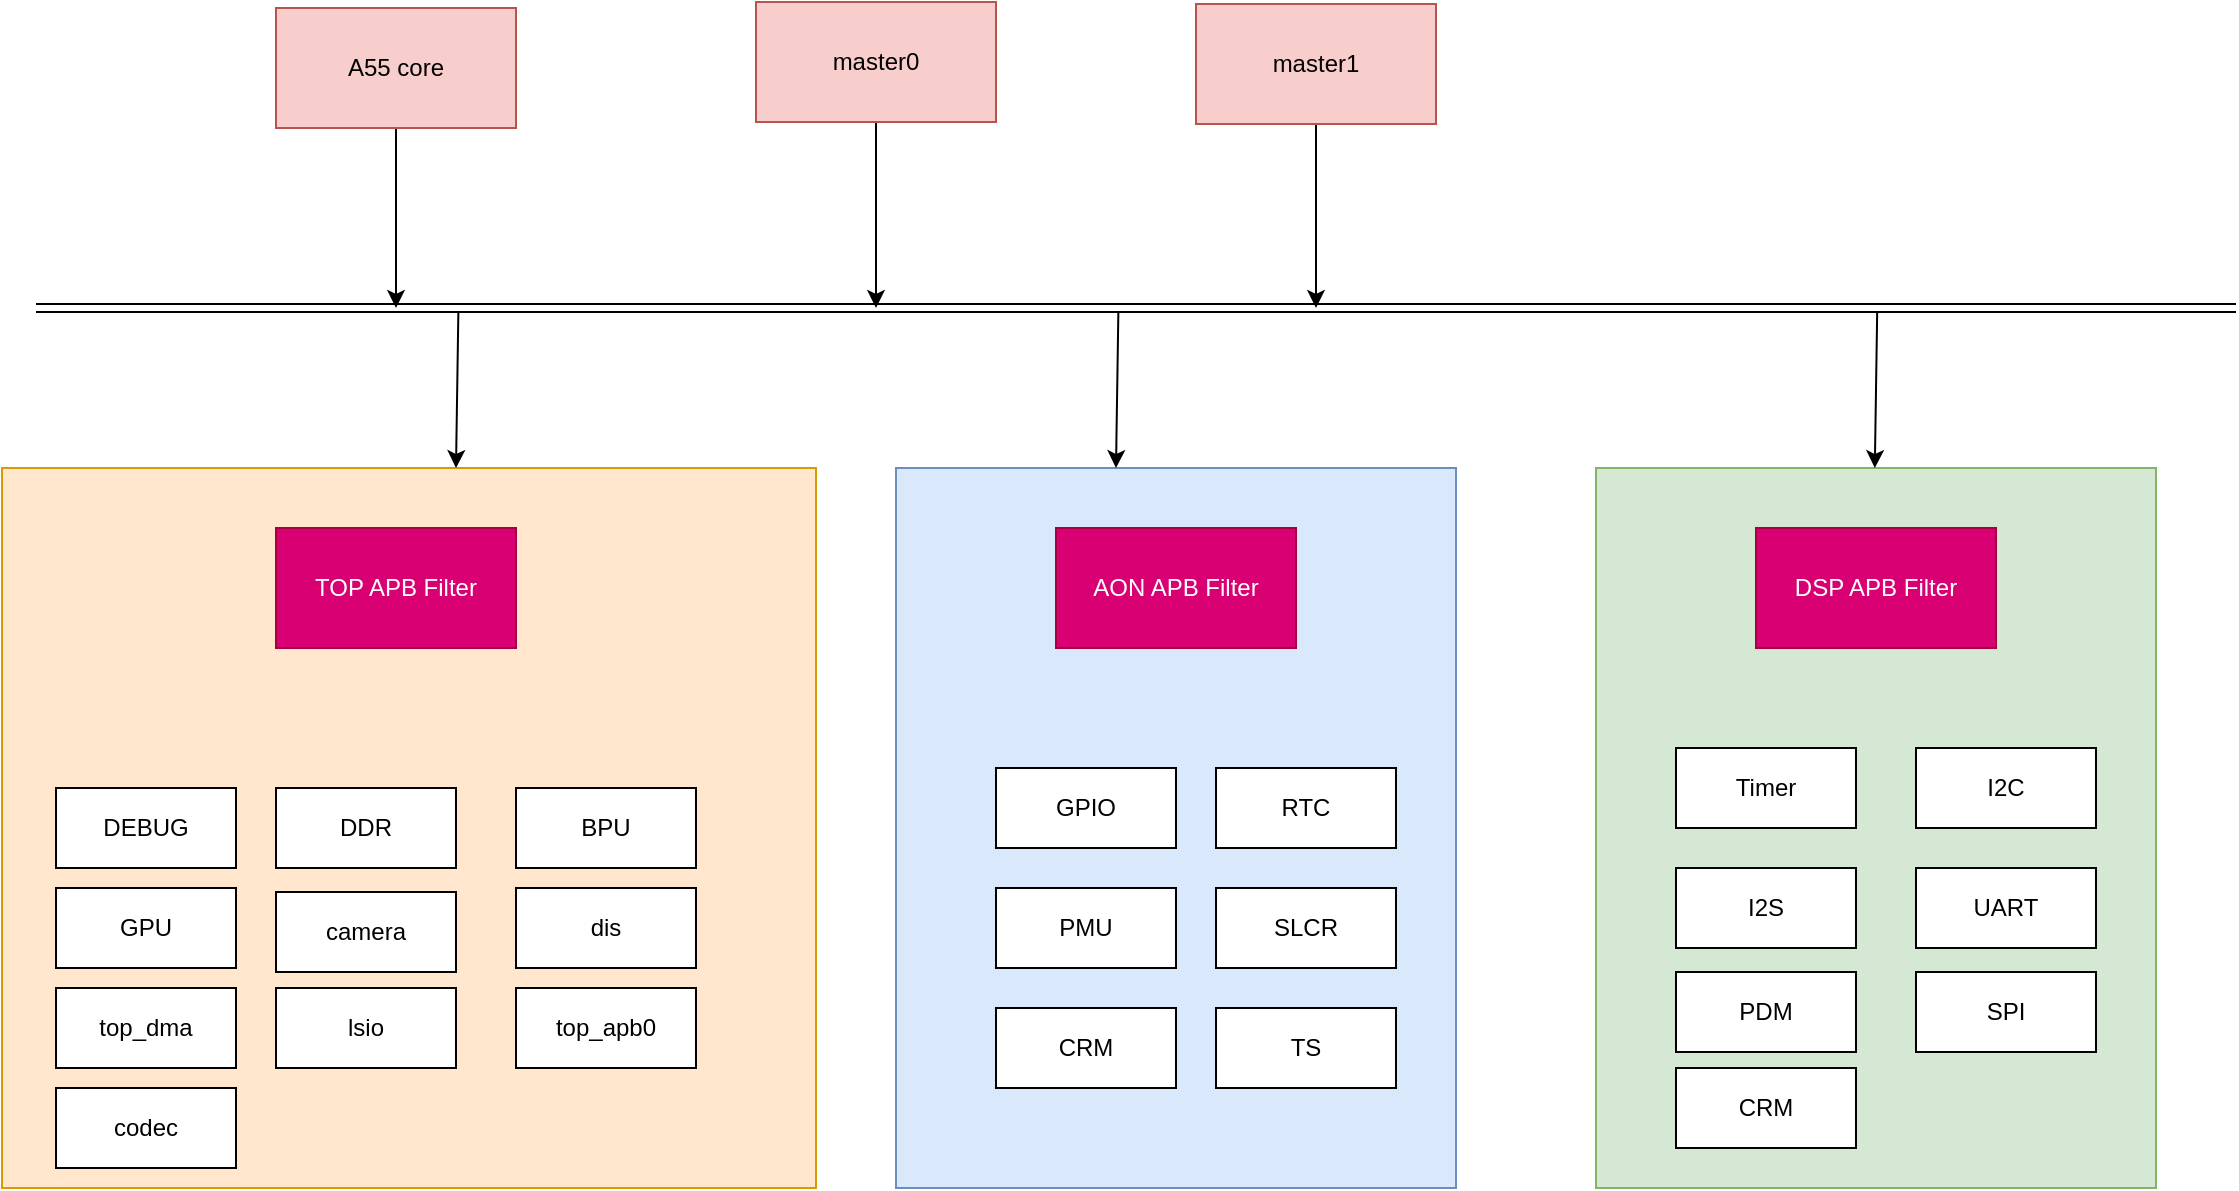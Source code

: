 <mxfile version="21.6.2" type="github" pages="2">
  <diagram name="apb_filter" id="58blpnWMgleNtSX3L4EL">
    <mxGraphModel dx="1362" dy="775" grid="1" gridSize="10" guides="1" tooltips="1" connect="1" arrows="1" fold="1" page="1" pageScale="1" pageWidth="850" pageHeight="1100" math="0" shadow="0">
      <root>
        <mxCell id="0" />
        <mxCell id="1" parent="0" />
        <mxCell id="4vxmDNCd7WYk_Zc6Y8F2-32" value="" style="rounded=0;whiteSpace=wrap;html=1;fillColor=#d5e8d4;strokeColor=#82b366;" vertex="1" parent="1">
          <mxGeometry x="840" y="360" width="280" height="360" as="geometry" />
        </mxCell>
        <mxCell id="4vxmDNCd7WYk_Zc6Y8F2-25" value="" style="rounded=0;whiteSpace=wrap;html=1;fillColor=#dae8fc;strokeColor=#6c8ebf;" vertex="1" parent="1">
          <mxGeometry x="490" y="360" width="280" height="360" as="geometry" />
        </mxCell>
        <mxCell id="4vxmDNCd7WYk_Zc6Y8F2-21" value="" style="rounded=0;whiteSpace=wrap;html=1;fillColor=#ffe6cc;strokeColor=#d79b00;" vertex="1" parent="1">
          <mxGeometry x="43" y="360" width="407" height="360" as="geometry" />
        </mxCell>
        <mxCell id="4vxmDNCd7WYk_Zc6Y8F2-20" style="edgeStyle=orthogonalEdgeStyle;rounded=0;orthogonalLoop=1;jettySize=auto;html=1;" edge="1" parent="1" source="4vxmDNCd7WYk_Zc6Y8F2-1">
          <mxGeometry relative="1" as="geometry">
            <mxPoint x="240" y="280" as="targetPoint" />
          </mxGeometry>
        </mxCell>
        <mxCell id="4vxmDNCd7WYk_Zc6Y8F2-1" value="A55 core" style="rounded=0;whiteSpace=wrap;html=1;fillColor=#f8cecc;strokeColor=#b85450;" vertex="1" parent="1">
          <mxGeometry x="180" y="130" width="120" height="60" as="geometry" />
        </mxCell>
        <mxCell id="4vxmDNCd7WYk_Zc6Y8F2-23" style="edgeStyle=orthogonalEdgeStyle;rounded=0;orthogonalLoop=1;jettySize=auto;html=1;" edge="1" parent="1" source="4vxmDNCd7WYk_Zc6Y8F2-2">
          <mxGeometry relative="1" as="geometry">
            <mxPoint x="480" y="280" as="targetPoint" />
          </mxGeometry>
        </mxCell>
        <mxCell id="4vxmDNCd7WYk_Zc6Y8F2-2" value="master0" style="rounded=0;whiteSpace=wrap;html=1;fillColor=#f8cecc;strokeColor=#b85450;" vertex="1" parent="1">
          <mxGeometry x="420" y="127" width="120" height="60" as="geometry" />
        </mxCell>
        <mxCell id="4vxmDNCd7WYk_Zc6Y8F2-24" style="edgeStyle=orthogonalEdgeStyle;rounded=0;orthogonalLoop=1;jettySize=auto;html=1;" edge="1" parent="1" source="4vxmDNCd7WYk_Zc6Y8F2-3">
          <mxGeometry relative="1" as="geometry">
            <mxPoint x="700" y="280" as="targetPoint" />
          </mxGeometry>
        </mxCell>
        <mxCell id="4vxmDNCd7WYk_Zc6Y8F2-3" value="master1" style="rounded=0;whiteSpace=wrap;html=1;fillColor=#f8cecc;strokeColor=#b85450;" vertex="1" parent="1">
          <mxGeometry x="640" y="128" width="120" height="60" as="geometry" />
        </mxCell>
        <mxCell id="4vxmDNCd7WYk_Zc6Y8F2-4" value="TOP APB Filter" style="rounded=0;whiteSpace=wrap;html=1;fillColor=#d80073;fontColor=#ffffff;strokeColor=#A50040;" vertex="1" parent="1">
          <mxGeometry x="180" y="390" width="120" height="60" as="geometry" />
        </mxCell>
        <mxCell id="4vxmDNCd7WYk_Zc6Y8F2-5" value="AON APB Filter" style="rounded=0;whiteSpace=wrap;html=1;fillColor=#d80073;fontColor=#ffffff;strokeColor=#A50040;" vertex="1" parent="1">
          <mxGeometry x="570" y="390" width="120" height="60" as="geometry" />
        </mxCell>
        <mxCell id="4vxmDNCd7WYk_Zc6Y8F2-6" value="DSP APB Filter" style="rounded=0;whiteSpace=wrap;html=1;fillColor=#d80073;fontColor=#ffffff;strokeColor=#A50040;" vertex="1" parent="1">
          <mxGeometry x="920" y="390" width="120" height="60" as="geometry" />
        </mxCell>
        <mxCell id="4vxmDNCd7WYk_Zc6Y8F2-7" value="DEBUG" style="rounded=0;whiteSpace=wrap;html=1;" vertex="1" parent="1">
          <mxGeometry x="70" y="520" width="90" height="40" as="geometry" />
        </mxCell>
        <mxCell id="4vxmDNCd7WYk_Zc6Y8F2-8" value="DDR" style="rounded=0;whiteSpace=wrap;html=1;" vertex="1" parent="1">
          <mxGeometry x="180" y="520" width="90" height="40" as="geometry" />
        </mxCell>
        <mxCell id="4vxmDNCd7WYk_Zc6Y8F2-10" value="BPU" style="rounded=0;whiteSpace=wrap;html=1;" vertex="1" parent="1">
          <mxGeometry x="300" y="520" width="90" height="40" as="geometry" />
        </mxCell>
        <mxCell id="4vxmDNCd7WYk_Zc6Y8F2-11" value="codec" style="rounded=0;whiteSpace=wrap;html=1;" vertex="1" parent="1">
          <mxGeometry x="70" y="670" width="90" height="40" as="geometry" />
        </mxCell>
        <mxCell id="4vxmDNCd7WYk_Zc6Y8F2-12" value="GPU" style="rounded=0;whiteSpace=wrap;html=1;" vertex="1" parent="1">
          <mxGeometry x="70" y="570" width="90" height="40" as="geometry" />
        </mxCell>
        <mxCell id="4vxmDNCd7WYk_Zc6Y8F2-13" value="camera" style="rounded=0;whiteSpace=wrap;html=1;" vertex="1" parent="1">
          <mxGeometry x="180" y="572" width="90" height="40" as="geometry" />
        </mxCell>
        <mxCell id="4vxmDNCd7WYk_Zc6Y8F2-15" value="dis" style="rounded=0;whiteSpace=wrap;html=1;" vertex="1" parent="1">
          <mxGeometry x="300" y="570" width="90" height="40" as="geometry" />
        </mxCell>
        <mxCell id="4vxmDNCd7WYk_Zc6Y8F2-16" value="top_apb0" style="rounded=0;whiteSpace=wrap;html=1;" vertex="1" parent="1">
          <mxGeometry x="300" y="620" width="90" height="40" as="geometry" />
        </mxCell>
        <mxCell id="4vxmDNCd7WYk_Zc6Y8F2-17" value="top_dma" style="rounded=0;whiteSpace=wrap;html=1;" vertex="1" parent="1">
          <mxGeometry x="70" y="620" width="90" height="40" as="geometry" />
        </mxCell>
        <mxCell id="4vxmDNCd7WYk_Zc6Y8F2-18" value="lsio" style="rounded=0;whiteSpace=wrap;html=1;" vertex="1" parent="1">
          <mxGeometry x="180" y="620" width="90" height="40" as="geometry" />
        </mxCell>
        <mxCell id="4vxmDNCd7WYk_Zc6Y8F2-19" value="" style="shape=link;html=1;rounded=0;" edge="1" parent="1">
          <mxGeometry width="100" relative="1" as="geometry">
            <mxPoint x="60" y="280" as="sourcePoint" />
            <mxPoint x="1160" y="280" as="targetPoint" />
          </mxGeometry>
        </mxCell>
        <mxCell id="4vxmDNCd7WYk_Zc6Y8F2-22" value="" style="endArrow=classic;html=1;rounded=0;entryX=0.432;entryY=-0.006;entryDx=0;entryDy=0;entryPerimeter=0;" edge="1" parent="1">
          <mxGeometry width="50" height="50" relative="1" as="geometry">
            <mxPoint x="601.18" y="282.16" as="sourcePoint" />
            <mxPoint x="600.004" y="360.0" as="targetPoint" />
          </mxGeometry>
        </mxCell>
        <mxCell id="4vxmDNCd7WYk_Zc6Y8F2-26" value="GPIO" style="rounded=0;whiteSpace=wrap;html=1;" vertex="1" parent="1">
          <mxGeometry x="540" y="510" width="90" height="40" as="geometry" />
        </mxCell>
        <mxCell id="4vxmDNCd7WYk_Zc6Y8F2-27" value="RTC" style="rounded=0;whiteSpace=wrap;html=1;" vertex="1" parent="1">
          <mxGeometry x="650" y="510" width="90" height="40" as="geometry" />
        </mxCell>
        <mxCell id="4vxmDNCd7WYk_Zc6Y8F2-28" value="CRM" style="rounded=0;whiteSpace=wrap;html=1;" vertex="1" parent="1">
          <mxGeometry x="540" y="630" width="90" height="40" as="geometry" />
        </mxCell>
        <mxCell id="4vxmDNCd7WYk_Zc6Y8F2-29" value="PMU" style="rounded=0;whiteSpace=wrap;html=1;" vertex="1" parent="1">
          <mxGeometry x="540" y="570" width="90" height="40" as="geometry" />
        </mxCell>
        <mxCell id="4vxmDNCd7WYk_Zc6Y8F2-30" value="SLCR" style="rounded=0;whiteSpace=wrap;html=1;" vertex="1" parent="1">
          <mxGeometry x="650" y="570" width="90" height="40" as="geometry" />
        </mxCell>
        <mxCell id="4vxmDNCd7WYk_Zc6Y8F2-31" value="TS" style="rounded=0;whiteSpace=wrap;html=1;" vertex="1" parent="1">
          <mxGeometry x="650" y="630" width="90" height="40" as="geometry" />
        </mxCell>
        <mxCell id="4vxmDNCd7WYk_Zc6Y8F2-33" value="Timer" style="rounded=0;whiteSpace=wrap;html=1;" vertex="1" parent="1">
          <mxGeometry x="880" y="500" width="90" height="40" as="geometry" />
        </mxCell>
        <mxCell id="4vxmDNCd7WYk_Zc6Y8F2-34" value="I2C" style="rounded=0;whiteSpace=wrap;html=1;" vertex="1" parent="1">
          <mxGeometry x="1000" y="500" width="90" height="40" as="geometry" />
        </mxCell>
        <mxCell id="4vxmDNCd7WYk_Zc6Y8F2-35" value="I2S" style="rounded=0;whiteSpace=wrap;html=1;" vertex="1" parent="1">
          <mxGeometry x="880" y="560" width="90" height="40" as="geometry" />
        </mxCell>
        <mxCell id="4vxmDNCd7WYk_Zc6Y8F2-37" value="UART" style="rounded=0;whiteSpace=wrap;html=1;" vertex="1" parent="1">
          <mxGeometry x="1000" y="560" width="90" height="40" as="geometry" />
        </mxCell>
        <mxCell id="4vxmDNCd7WYk_Zc6Y8F2-38" value="PDM" style="rounded=0;whiteSpace=wrap;html=1;" vertex="1" parent="1">
          <mxGeometry x="880" y="612" width="90" height="40" as="geometry" />
        </mxCell>
        <mxCell id="4vxmDNCd7WYk_Zc6Y8F2-39" value="SPI" style="rounded=0;whiteSpace=wrap;html=1;" vertex="1" parent="1">
          <mxGeometry x="1000" y="612" width="90" height="40" as="geometry" />
        </mxCell>
        <mxCell id="4vxmDNCd7WYk_Zc6Y8F2-40" value="CRM" style="rounded=0;whiteSpace=wrap;html=1;" vertex="1" parent="1">
          <mxGeometry x="880" y="660" width="90" height="40" as="geometry" />
        </mxCell>
        <mxCell id="4vxmDNCd7WYk_Zc6Y8F2-41" value="" style="endArrow=classic;html=1;rounded=0;entryX=0.432;entryY=-0.006;entryDx=0;entryDy=0;entryPerimeter=0;" edge="1" parent="1">
          <mxGeometry width="50" height="50" relative="1" as="geometry">
            <mxPoint x="271.18" y="282.16" as="sourcePoint" />
            <mxPoint x="270.004" y="360.0" as="targetPoint" />
          </mxGeometry>
        </mxCell>
        <mxCell id="4vxmDNCd7WYk_Zc6Y8F2-42" value="" style="endArrow=classic;html=1;rounded=0;entryX=0.432;entryY=-0.006;entryDx=0;entryDy=0;entryPerimeter=0;" edge="1" parent="1">
          <mxGeometry width="50" height="50" relative="1" as="geometry">
            <mxPoint x="980.59" y="282.16" as="sourcePoint" />
            <mxPoint x="979.414" y="360.0" as="targetPoint" />
          </mxGeometry>
        </mxCell>
      </root>
    </mxGraphModel>
  </diagram>
  <diagram id="v-ZkczYPxCpT55Gb7uUg" name="Page-2">
    <mxGraphModel dx="1362" dy="775" grid="1" gridSize="10" guides="1" tooltips="1" connect="1" arrows="1" fold="1" page="1" pageScale="1" pageWidth="850" pageHeight="1100" math="0" shadow="0">
      <root>
        <mxCell id="0" />
        <mxCell id="1" parent="0" />
      </root>
    </mxGraphModel>
  </diagram>
</mxfile>
